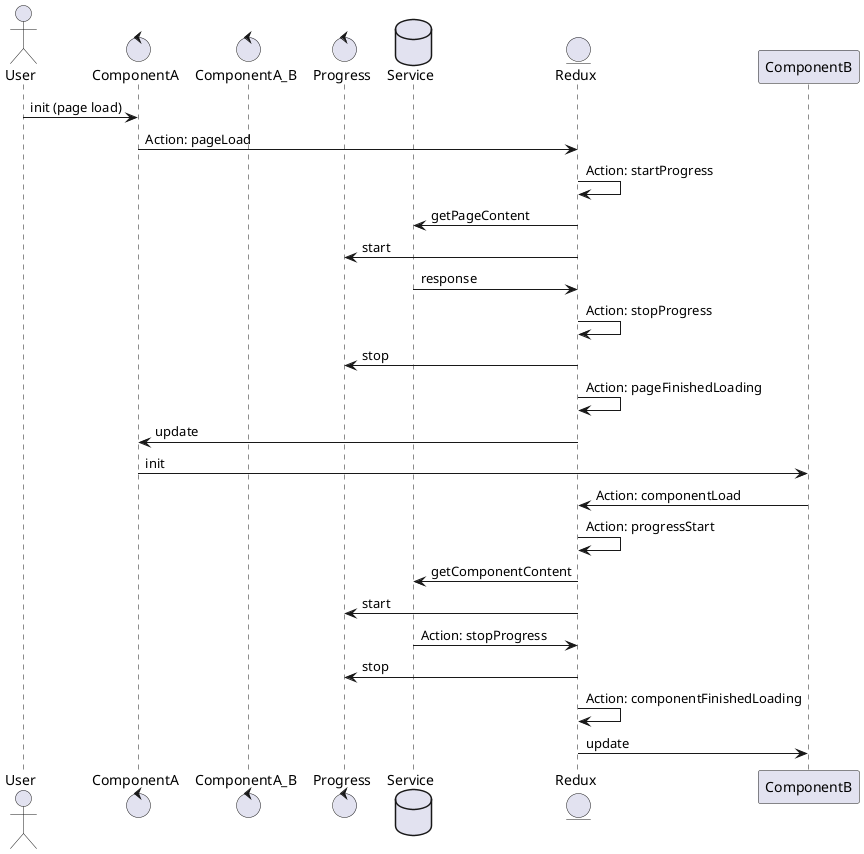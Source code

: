 @startuml No Redux
actor User
control ComponentA
control ComponentA_B
control Progress
database Service
entity Redux
User -> ComponentA: init (page load)
ComponentA -> Redux: Action: pageLoad
Redux -> Redux: Action: startProgress
Redux -> Service: getPageContent
Redux -> Progress: start
Service -> Redux: response
Redux -> Redux: Action: stopProgress
Redux -> Progress: stop
Redux -> Redux: Action: pageFinishedLoading
Redux -> ComponentA: update
ComponentA -> ComponentB: init
ComponentB -> Redux: Action: componentLoad
Redux -> Redux: Action: progressStart
Redux -> Service: getComponentContent
Redux -> Progress: start
Service -> Redux: Action: stopProgress
Redux -> Progress: stop
Redux -> Redux: Action: componentFinishedLoading
Redux -> ComponentB: update
@enduml
